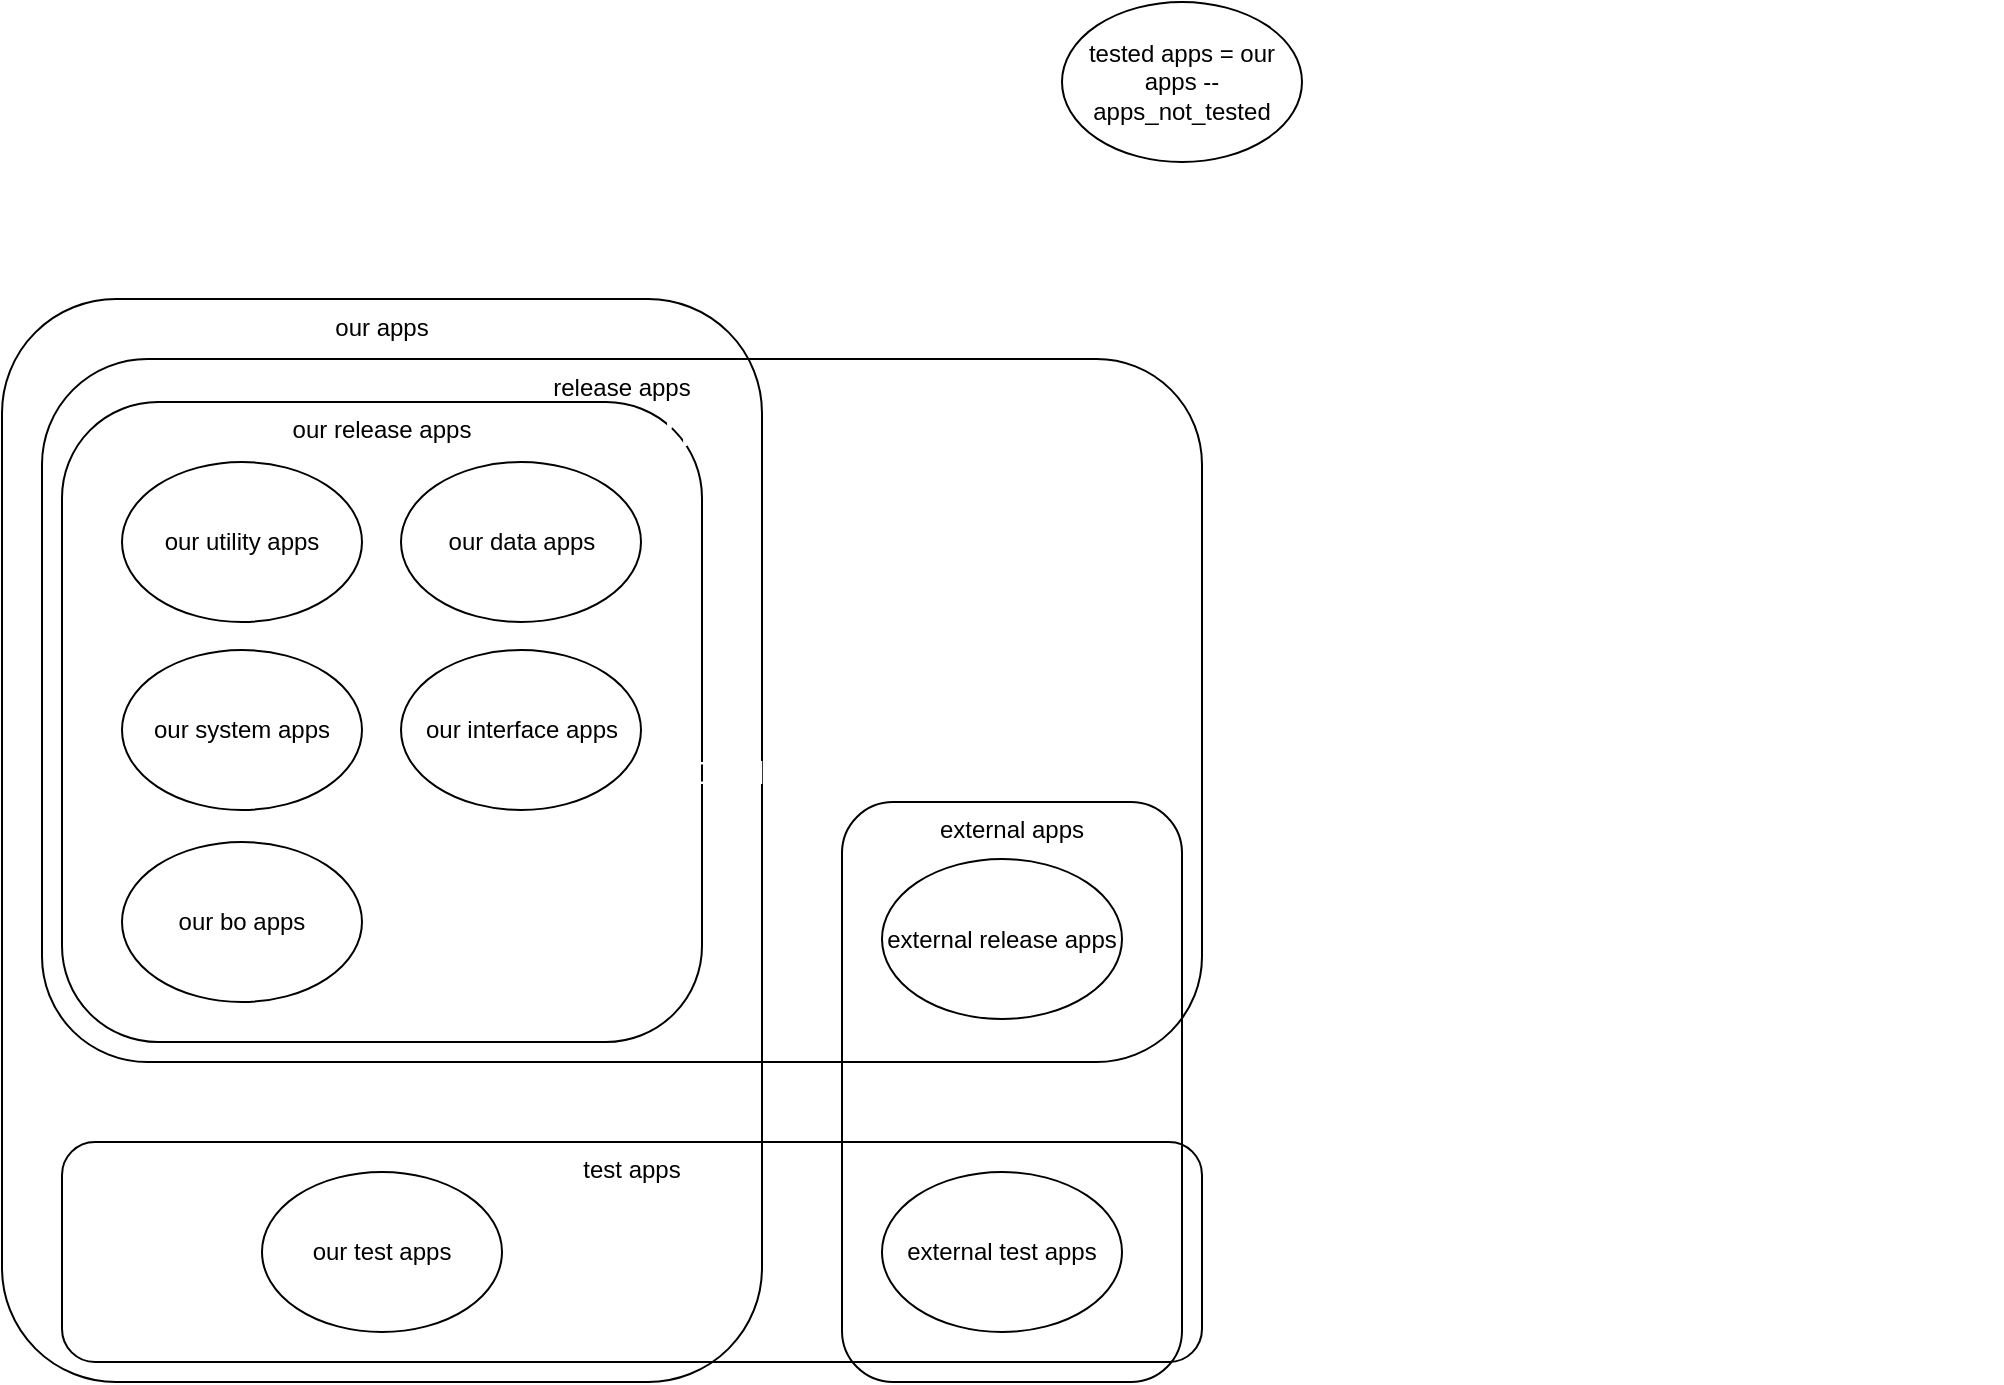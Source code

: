 <mxfile version="14.4.9" type="github">
  <diagram id="3228e29e-7158-1315-38df-8450db1d8a1d" name="Page-1">
    <mxGraphModel dx="2006" dy="1134" grid="1" gridSize="10" guides="1" tooltips="1" connect="1" arrows="1" fold="1" page="1" pageScale="1" pageWidth="1169" pageHeight="827" background="#ffffff" math="0" shadow="0">
      <root>
        <mxCell id="0" />
        <mxCell id="1" parent="0" />
        <mxCell id="9J0cg9gMdbM_iCFOdj_C-21558" value="release apps" style="rounded=1;whiteSpace=wrap;html=1;fillColor=none;labelPosition=center;verticalLabelPosition=middle;align=center;verticalAlign=top;" vertex="1" parent="1">
          <mxGeometry x="120" y="228.5" width="580" height="351.5" as="geometry" />
        </mxCell>
        <mxCell id="9J0cg9gMdbM_iCFOdj_C-21554" value="external apps" style="rounded=1;whiteSpace=wrap;html=1;fillColor=none;labelPosition=center;verticalLabelPosition=middle;align=center;verticalAlign=top;" vertex="1" parent="1">
          <mxGeometry x="520" y="450" width="170" height="290" as="geometry" />
        </mxCell>
        <mxCell id="9J0cg9gMdbM_iCFOdj_C-21550" value="our apps" style="rounded=1;whiteSpace=wrap;html=1;labelPosition=center;verticalLabelPosition=middle;align=center;verticalAlign=top;fillColor=none;" vertex="1" parent="1">
          <mxGeometry x="100" y="198.5" width="380" height="541.5" as="geometry" />
        </mxCell>
        <mxCell id="9J0cg9gMdbM_iCFOdj_C-21553" value="test apps" style="rounded=1;whiteSpace=wrap;html=1;labelPosition=center;verticalLabelPosition=middle;align=center;verticalAlign=top;fillColor=none;" vertex="1" parent="1">
          <mxGeometry x="130" y="620" width="570" height="110" as="geometry" />
        </mxCell>
        <mxCell id="9J0cg9gMdbM_iCFOdj_C-21549" value="our release apps" style="rounded=1;whiteSpace=wrap;html=1;labelPosition=center;verticalLabelPosition=middle;align=center;verticalAlign=top;fillColor=none;" vertex="1" parent="1">
          <mxGeometry x="130" y="250" width="320" height="320" as="geometry" />
        </mxCell>
        <mxCell id="21534" value="Invention" style="text;fontSize=24;align=center;verticalAlign=middle;html=1;fontColor=#FFFFFF;" parent="1" vertex="1">
          <mxGeometry x="299.5" y="228.5" width="190" height="70" as="geometry" />
        </mxCell>
        <mxCell id="21535" value="Revolution" style="text;fontSize=24;align=center;verticalAlign=middle;html=1;fontColor=#FFFFFF;" parent="1" vertex="1">
          <mxGeometry x="910" y="600" width="190" height="70" as="geometry" />
        </mxCell>
        <mxCell id="21536" value="Tradition" style="text;fontSize=24;align=center;verticalAlign=middle;html=1;fontColor=#FFFFFF;" parent="1" vertex="1">
          <mxGeometry x="499.5" y="558.5" width="190" height="70" as="geometry" />
        </mxCell>
        <mxCell id="21537" value="Military" style="text;align=center;html=1;fontColor=#FFFFFF;fontSize=16;" parent="1" vertex="1">
          <mxGeometry x="569.5" y="198.5" width="40" height="40" as="geometry" />
        </mxCell>
        <mxCell id="21538" value="Conflict" style="text;align=center;html=1;fontColor=#FFFFFF;fontSize=16;" parent="1" vertex="1">
          <mxGeometry x="449.5" y="418.5" width="40" height="40" as="geometry" />
        </mxCell>
        <mxCell id="21539" value="Chaos" style="text;align=center;html=1;fontColor=#FFFFFF;fontSize=16;" parent="1" vertex="1">
          <mxGeometry x="780" y="417.75" width="40" height="40" as="geometry" />
        </mxCell>
        <mxCell id="21540" value="Balance" style="text;align=center;html=1;fontColor=#FFFFFF;fontSize=16;" parent="1" vertex="1">
          <mxGeometry x="569.5" y="348.5" width="40" height="40" as="geometry" />
        </mxCell>
        <mxCell id="9J0cg9gMdbM_iCFOdj_C-21540" value="our test apps" style="ellipse;whiteSpace=wrap;html=1;" vertex="1" parent="1">
          <mxGeometry x="230" y="635" width="120" height="80" as="geometry" />
        </mxCell>
        <mxCell id="9J0cg9gMdbM_iCFOdj_C-21542" value="our interface apps" style="ellipse;whiteSpace=wrap;html=1;" vertex="1" parent="1">
          <mxGeometry x="299.5" y="374" width="120" height="80" as="geometry" />
        </mxCell>
        <mxCell id="9J0cg9gMdbM_iCFOdj_C-21543" value="our data apps" style="ellipse;whiteSpace=wrap;html=1;" vertex="1" parent="1">
          <mxGeometry x="299.5" y="280" width="120" height="80" as="geometry" />
        </mxCell>
        <mxCell id="9J0cg9gMdbM_iCFOdj_C-21544" value="our system apps" style="ellipse;whiteSpace=wrap;html=1;" vertex="1" parent="1">
          <mxGeometry x="160" y="374" width="120" height="80" as="geometry" />
        </mxCell>
        <mxCell id="9J0cg9gMdbM_iCFOdj_C-21545" value="our bo apps" style="ellipse;whiteSpace=wrap;html=1;" vertex="1" parent="1">
          <mxGeometry x="160" y="470" width="120" height="80" as="geometry" />
        </mxCell>
        <mxCell id="9J0cg9gMdbM_iCFOdj_C-21546" value="our utility apps" style="ellipse;whiteSpace=wrap;html=1;" vertex="1" parent="1">
          <mxGeometry x="160" y="280" width="120" height="80" as="geometry" />
        </mxCell>
        <mxCell id="9J0cg9gMdbM_iCFOdj_C-21547" value="external release apps" style="ellipse;whiteSpace=wrap;html=1;" vertex="1" parent="1">
          <mxGeometry x="540" y="478.5" width="120" height="80" as="geometry" />
        </mxCell>
        <mxCell id="9J0cg9gMdbM_iCFOdj_C-21548" value="external test apps" style="ellipse;whiteSpace=wrap;html=1;" vertex="1" parent="1">
          <mxGeometry x="540" y="635" width="120" height="80" as="geometry" />
        </mxCell>
        <mxCell id="9J0cg9gMdbM_iCFOdj_C-21556" value="tested apps = our apps -- apps_not_tested" style="ellipse;whiteSpace=wrap;html=1;" vertex="1" parent="1">
          <mxGeometry x="630" y="50" width="120" height="80" as="geometry" />
        </mxCell>
      </root>
    </mxGraphModel>
  </diagram>
</mxfile>
